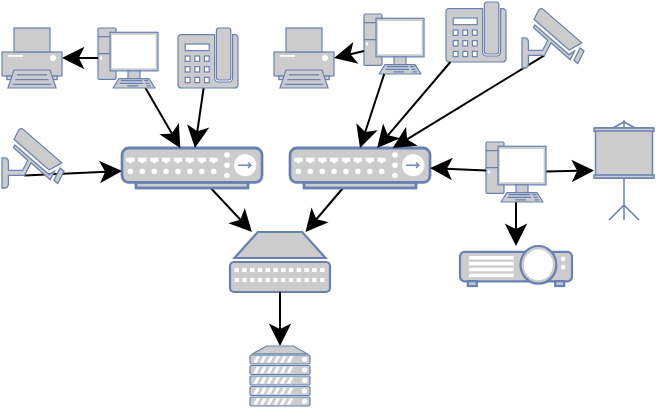 <mxfile version="26.0.10">
  <diagram id="uHDWTQrGH9c-VjMVEw55" name="Страница — 2">
    <mxGraphModel dx="674" dy="19" grid="0" gridSize="10" guides="1" tooltips="1" connect="1" arrows="1" fold="1" page="0" pageScale="1" pageWidth="827" pageHeight="1169" math="0" shadow="0">
      <root>
        <mxCell id="0" />
        <mxCell id="1" parent="0" />
        <mxCell id="Q4F-Nlhu7PgW44vQX0QX-2" value="" style="fontColor=#0066CC;verticalAlign=top;verticalLabelPosition=bottom;labelPosition=center;align=center;html=1;outlineConnect=0;fillColor=#CCCCCC;strokeColor=#6881B3;gradientColor=none;gradientDirection=north;strokeWidth=2;shape=mxgraph.networks.pc;" vertex="1" parent="1">
          <mxGeometry x="359" y="507" width="30" height="30" as="geometry" />
        </mxCell>
        <mxCell id="U0aAAGwiuxb6hPv4LQY0-41" style="edgeStyle=none;curved=1;rounded=0;orthogonalLoop=1;jettySize=auto;html=1;fontSize=12;startSize=8;endSize=8;" edge="1" parent="1" source="Q4F-Nlhu7PgW44vQX0QX-3" target="U0aAAGwiuxb6hPv4LQY0-39">
          <mxGeometry relative="1" as="geometry" />
        </mxCell>
        <mxCell id="Q4F-Nlhu7PgW44vQX0QX-3" value="" style="fontColor=#0066CC;verticalAlign=top;verticalLabelPosition=bottom;labelPosition=center;align=center;html=1;outlineConnect=0;fillColor=#CCCCCC;strokeColor=#6881B3;gradientColor=none;gradientDirection=north;strokeWidth=2;shape=mxgraph.networks.hub;" vertex="1" parent="1">
          <mxGeometry x="238" y="574" width="70" height="20" as="geometry" />
        </mxCell>
        <mxCell id="U0aAAGwiuxb6hPv4LQY0-5" value="" style="fontColor=#0066CC;verticalAlign=top;verticalLabelPosition=bottom;labelPosition=center;align=center;html=1;outlineConnect=0;fillColor=#CCCCCC;strokeColor=#6881B3;gradientColor=none;gradientDirection=north;strokeWidth=2;shape=mxgraph.networks.server;" vertex="1" parent="1">
          <mxGeometry x="302" y="673" width="30" height="30" as="geometry" />
        </mxCell>
        <mxCell id="U0aAAGwiuxb6hPv4LQY0-13" value="" style="fontColor=#0066CC;verticalAlign=top;verticalLabelPosition=bottom;labelPosition=center;align=center;html=1;outlineConnect=0;fillColor=#CCCCCC;strokeColor=#6881B3;gradientColor=none;gradientDirection=north;strokeWidth=2;shape=mxgraph.networks.phone_2;" vertex="1" parent="1">
          <mxGeometry x="400" y="501" width="30" height="30" as="geometry" />
        </mxCell>
        <mxCell id="U0aAAGwiuxb6hPv4LQY0-14" value="" style="fontColor=#0066CC;verticalAlign=top;verticalLabelPosition=bottom;labelPosition=center;align=center;html=1;outlineConnect=0;fillColor=#CCCCCC;strokeColor=#6881B3;gradientColor=none;gradientDirection=north;strokeWidth=2;shape=mxgraph.networks.printer;" vertex="1" parent="1">
          <mxGeometry x="314" y="514" width="30" height="30" as="geometry" />
        </mxCell>
        <mxCell id="U0aAAGwiuxb6hPv4LQY0-15" style="edgeStyle=none;curved=1;rounded=0;orthogonalLoop=1;jettySize=auto;html=1;entryX=1;entryY=0.5;entryDx=0;entryDy=0;entryPerimeter=0;fontSize=12;startSize=8;endSize=8;" edge="1" parent="1" source="Q4F-Nlhu7PgW44vQX0QX-2" target="U0aAAGwiuxb6hPv4LQY0-14">
          <mxGeometry relative="1" as="geometry" />
        </mxCell>
        <mxCell id="U0aAAGwiuxb6hPv4LQY0-22" style="edgeStyle=none;curved=1;rounded=0;orthogonalLoop=1;jettySize=auto;html=1;fontSize=12;startSize=8;endSize=8;" edge="1" parent="1" source="U0aAAGwiuxb6hPv4LQY0-18" target="Q4F-Nlhu7PgW44vQX0QX-3">
          <mxGeometry relative="1" as="geometry" />
        </mxCell>
        <mxCell id="U0aAAGwiuxb6hPv4LQY0-18" value="" style="fontColor=#0066CC;verticalAlign=top;verticalLabelPosition=bottom;labelPosition=center;align=center;html=1;outlineConnect=0;fillColor=#CCCCCC;strokeColor=#6881B3;gradientColor=none;gradientDirection=north;strokeWidth=2;shape=mxgraph.networks.pc;" vertex="1" parent="1">
          <mxGeometry x="226" y="514" width="30" height="30" as="geometry" />
        </mxCell>
        <mxCell id="U0aAAGwiuxb6hPv4LQY0-76" style="edgeStyle=none;curved=1;rounded=0;orthogonalLoop=1;jettySize=auto;html=1;fontSize=12;startSize=8;endSize=8;" edge="1" parent="1" source="U0aAAGwiuxb6hPv4LQY0-19" target="Q4F-Nlhu7PgW44vQX0QX-3">
          <mxGeometry relative="1" as="geometry" />
        </mxCell>
        <mxCell id="U0aAAGwiuxb6hPv4LQY0-19" value="" style="fontColor=#0066CC;verticalAlign=top;verticalLabelPosition=bottom;labelPosition=center;align=center;html=1;outlineConnect=0;fillColor=#CCCCCC;strokeColor=#6881B3;gradientColor=none;gradientDirection=north;strokeWidth=2;shape=mxgraph.networks.phone_2;" vertex="1" parent="1">
          <mxGeometry x="266" y="514" width="30" height="30" as="geometry" />
        </mxCell>
        <mxCell id="U0aAAGwiuxb6hPv4LQY0-20" value="" style="fontColor=#0066CC;verticalAlign=top;verticalLabelPosition=bottom;labelPosition=center;align=center;html=1;outlineConnect=0;fillColor=#CCCCCC;strokeColor=#6881B3;gradientColor=none;gradientDirection=north;strokeWidth=2;shape=mxgraph.networks.printer;" vertex="1" parent="1">
          <mxGeometry x="178" y="514" width="30" height="30" as="geometry" />
        </mxCell>
        <mxCell id="U0aAAGwiuxb6hPv4LQY0-21" style="edgeStyle=none;curved=1;rounded=0;orthogonalLoop=1;jettySize=auto;html=1;entryX=1;entryY=0.5;entryDx=0;entryDy=0;entryPerimeter=0;fontSize=12;startSize=8;endSize=8;" edge="1" parent="1" source="U0aAAGwiuxb6hPv4LQY0-18" target="U0aAAGwiuxb6hPv4LQY0-20">
          <mxGeometry relative="1" as="geometry" />
        </mxCell>
        <mxCell id="U0aAAGwiuxb6hPv4LQY0-40" style="edgeStyle=none;curved=1;rounded=0;orthogonalLoop=1;jettySize=auto;html=1;fontSize=12;startSize=8;endSize=8;" edge="1" parent="1" source="U0aAAGwiuxb6hPv4LQY0-26" target="U0aAAGwiuxb6hPv4LQY0-39">
          <mxGeometry relative="1" as="geometry" />
        </mxCell>
        <mxCell id="U0aAAGwiuxb6hPv4LQY0-26" value="" style="fontColor=#0066CC;verticalAlign=top;verticalLabelPosition=bottom;labelPosition=center;align=center;html=1;outlineConnect=0;fillColor=#CCCCCC;strokeColor=#6881B3;gradientColor=none;gradientDirection=north;strokeWidth=2;shape=mxgraph.networks.hub;" vertex="1" parent="1">
          <mxGeometry x="322" y="574" width="70" height="20" as="geometry" />
        </mxCell>
        <mxCell id="U0aAAGwiuxb6hPv4LQY0-27" style="edgeStyle=none;curved=1;rounded=0;orthogonalLoop=1;jettySize=auto;html=1;entryX=0.5;entryY=0;entryDx=0;entryDy=0;entryPerimeter=0;fontSize=12;startSize=8;endSize=8;" edge="1" parent="1" source="Q4F-Nlhu7PgW44vQX0QX-2" target="U0aAAGwiuxb6hPv4LQY0-26">
          <mxGeometry relative="1" as="geometry" />
        </mxCell>
        <mxCell id="U0aAAGwiuxb6hPv4LQY0-29" value="" style="fontColor=#0066CC;verticalAlign=top;verticalLabelPosition=bottom;labelPosition=center;align=center;html=1;outlineConnect=0;fillColor=#CCCCCC;strokeColor=#6881B3;gradientColor=none;gradientDirection=north;strokeWidth=2;shape=mxgraph.networks.video_projector;" vertex="1" parent="1">
          <mxGeometry x="407" y="623" width="56" height="20" as="geometry" />
        </mxCell>
        <mxCell id="U0aAAGwiuxb6hPv4LQY0-30" value="" style="fontColor=#0066CC;verticalAlign=top;verticalLabelPosition=bottom;labelPosition=center;align=center;html=1;outlineConnect=0;fillColor=#CCCCCC;strokeColor=#6881B3;gradientColor=none;gradientDirection=north;strokeWidth=2;shape=mxgraph.networks.video_projector_screen;" vertex="1" parent="1">
          <mxGeometry x="474" y="560" width="30" height="50" as="geometry" />
        </mxCell>
        <mxCell id="U0aAAGwiuxb6hPv4LQY0-37" style="edgeStyle=none;curved=1;rounded=0;orthogonalLoop=1;jettySize=auto;html=1;fontSize=12;startSize=8;endSize=8;" edge="1" parent="1" source="U0aAAGwiuxb6hPv4LQY0-34" target="U0aAAGwiuxb6hPv4LQY0-29">
          <mxGeometry relative="1" as="geometry" />
        </mxCell>
        <mxCell id="U0aAAGwiuxb6hPv4LQY0-38" style="edgeStyle=none;curved=1;rounded=0;orthogonalLoop=1;jettySize=auto;html=1;fontSize=12;startSize=8;endSize=8;" edge="1" parent="1" source="U0aAAGwiuxb6hPv4LQY0-34" target="U0aAAGwiuxb6hPv4LQY0-30">
          <mxGeometry relative="1" as="geometry" />
        </mxCell>
        <mxCell id="U0aAAGwiuxb6hPv4LQY0-34" value="" style="fontColor=#0066CC;verticalAlign=top;verticalLabelPosition=bottom;labelPosition=center;align=center;html=1;outlineConnect=0;fillColor=#CCCCCC;strokeColor=#6881B3;gradientColor=none;gradientDirection=north;strokeWidth=2;shape=mxgraph.networks.pc;" vertex="1" parent="1">
          <mxGeometry x="420" y="571" width="30" height="30" as="geometry" />
        </mxCell>
        <mxCell id="U0aAAGwiuxb6hPv4LQY0-39" value="" style="fontColor=#0066CC;verticalAlign=top;verticalLabelPosition=bottom;labelPosition=center;align=center;html=1;outlineConnect=0;fillColor=#CCCCCC;strokeColor=#6881B3;gradientColor=none;gradientDirection=north;strokeWidth=2;shape=mxgraph.networks.patch_panel;" vertex="1" parent="1">
          <mxGeometry x="292" y="616" width="50" height="30" as="geometry" />
        </mxCell>
        <mxCell id="U0aAAGwiuxb6hPv4LQY0-42" style="edgeStyle=none;curved=1;rounded=0;orthogonalLoop=1;jettySize=auto;html=1;fontSize=12;startSize=8;endSize=8;" edge="1" parent="1" source="U0aAAGwiuxb6hPv4LQY0-39" target="U0aAAGwiuxb6hPv4LQY0-5">
          <mxGeometry relative="1" as="geometry" />
        </mxCell>
        <mxCell id="U0aAAGwiuxb6hPv4LQY0-44" style="edgeStyle=none;curved=1;rounded=0;orthogonalLoop=1;jettySize=auto;html=1;entryX=1;entryY=0.5;entryDx=0;entryDy=0;entryPerimeter=0;fontSize=12;startSize=8;endSize=8;" edge="1" parent="1" source="U0aAAGwiuxb6hPv4LQY0-34" target="U0aAAGwiuxb6hPv4LQY0-26">
          <mxGeometry relative="1" as="geometry" />
        </mxCell>
        <mxCell id="U0aAAGwiuxb6hPv4LQY0-72" style="edgeStyle=none;curved=1;rounded=0;orthogonalLoop=1;jettySize=auto;html=1;exitX=0.36;exitY=0.79;exitDx=0;exitDy=0;exitPerimeter=0;fontSize=12;startSize=8;endSize=8;" edge="1" parent="1" source="U0aAAGwiuxb6hPv4LQY0-47" target="U0aAAGwiuxb6hPv4LQY0-26">
          <mxGeometry relative="1" as="geometry" />
        </mxCell>
        <mxCell id="U0aAAGwiuxb6hPv4LQY0-47" value="" style="fontColor=#0066CC;verticalAlign=top;verticalLabelPosition=bottom;labelPosition=center;align=center;html=1;outlineConnect=0;fillColor=#CCCCCC;strokeColor=#6881B3;gradientColor=none;gradientDirection=north;strokeWidth=2;shape=mxgraph.networks.security_camera;" vertex="1" parent="1">
          <mxGeometry x="438" y="504" width="31" height="30" as="geometry" />
        </mxCell>
        <mxCell id="U0aAAGwiuxb6hPv4LQY0-69" style="edgeStyle=none;curved=1;rounded=0;orthogonalLoop=1;jettySize=auto;html=1;exitX=0.36;exitY=0.79;exitDx=0;exitDy=0;exitPerimeter=0;fontSize=12;startSize=8;endSize=8;" edge="1" parent="1" source="U0aAAGwiuxb6hPv4LQY0-68" target="Q4F-Nlhu7PgW44vQX0QX-3">
          <mxGeometry relative="1" as="geometry" />
        </mxCell>
        <mxCell id="U0aAAGwiuxb6hPv4LQY0-68" value="" style="fontColor=#0066CC;verticalAlign=top;verticalLabelPosition=bottom;labelPosition=center;align=center;html=1;outlineConnect=0;fillColor=#CCCCCC;strokeColor=#6881B3;gradientColor=none;gradientDirection=north;strokeWidth=2;shape=mxgraph.networks.security_camera;" vertex="1" parent="1">
          <mxGeometry x="178" y="564" width="31" height="30" as="geometry" />
        </mxCell>
        <mxCell id="U0aAAGwiuxb6hPv4LQY0-73" style="edgeStyle=none;curved=1;rounded=0;orthogonalLoop=1;jettySize=auto;html=1;fontSize=12;startSize=8;endSize=8;" edge="1" parent="1" source="U0aAAGwiuxb6hPv4LQY0-13" target="U0aAAGwiuxb6hPv4LQY0-26">
          <mxGeometry relative="1" as="geometry" />
        </mxCell>
      </root>
    </mxGraphModel>
  </diagram>
</mxfile>
